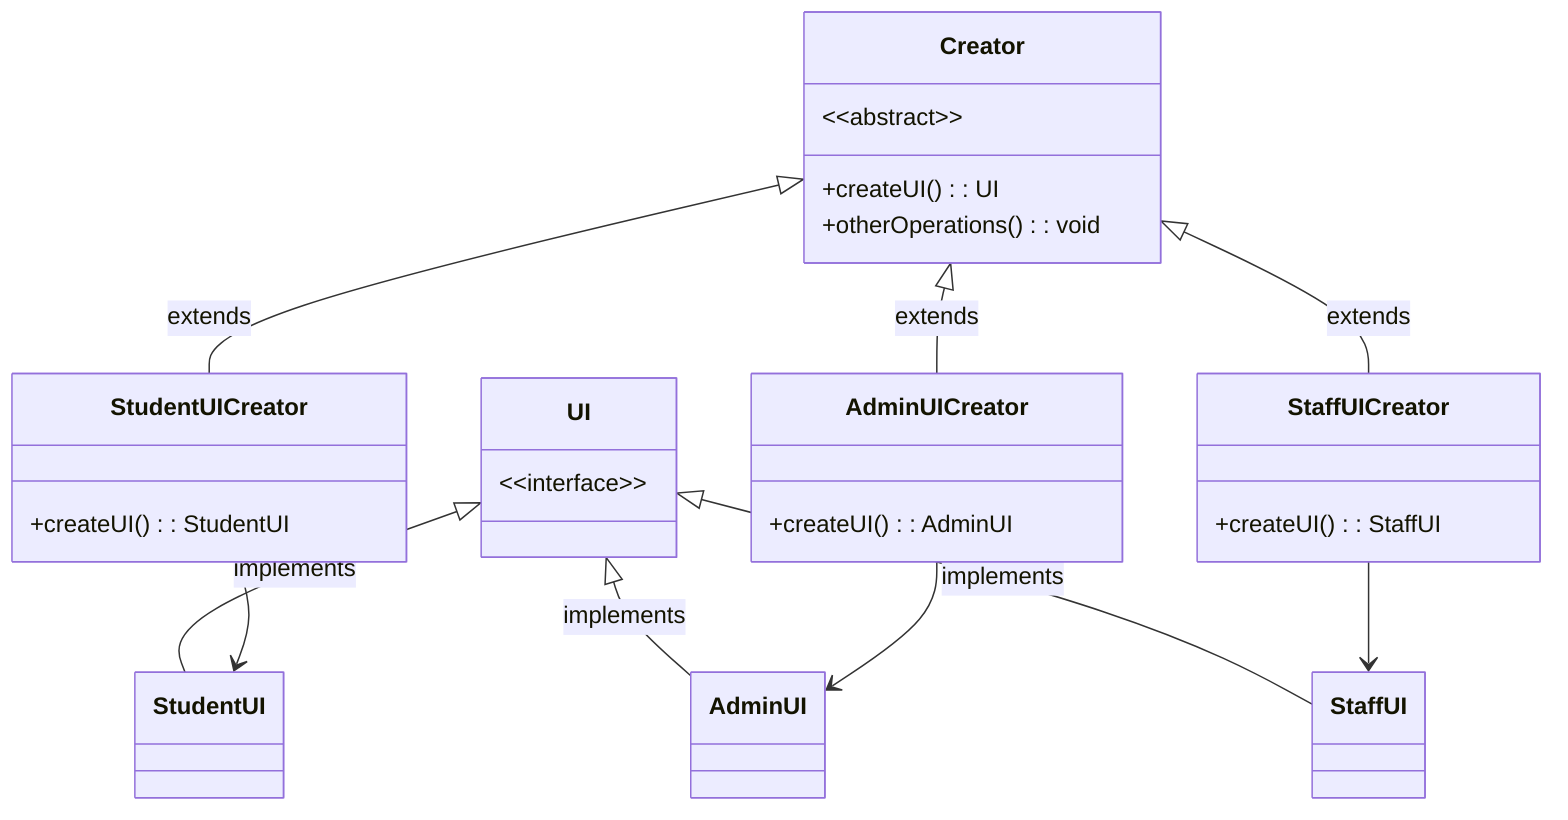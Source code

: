 classDiagram
    UI <|-- StudentUI : implements
    UI <|-- AdminUI : implements
    UI <|-- StaffUI : implements
    Creator <|-- StudentUICreator : extends
    Creator <|-- AdminUICreator : extends
    Creator <|-- StaffUICreator : extends
    StudentUICreator --> StudentUI
    AdminUICreator --> AdminUI
    StaffUICreator --> StaffUI

    class StudentUI{
    }
    class AdminUI{
    }
    class StaffUI{
    }
    class Creator{
        &lt;&lt;abstract&gt;&gt;
        +createUI(): UI
        +otherOperations(): void
    }
    class StudentUICreator{
        +createUI(): StudentUI
    }
    class AdminUICreator{
        +createUI(): AdminUI
    }
    class StaffUICreator{
        +createUI(): StaffUI
    }
    class UI{
        &lt;&lt;interface&gt;&gt;
    }